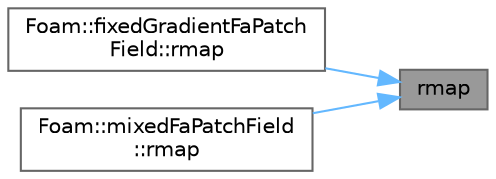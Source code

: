 digraph "rmap"
{
 // LATEX_PDF_SIZE
  bgcolor="transparent";
  edge [fontname=Helvetica,fontsize=10,labelfontname=Helvetica,labelfontsize=10];
  node [fontname=Helvetica,fontsize=10,shape=box,height=0.2,width=0.4];
  rankdir="RL";
  Node1 [id="Node000001",label="rmap",height=0.2,width=0.4,color="gray40", fillcolor="grey60", style="filled", fontcolor="black",tooltip=" "];
  Node1 -> Node2 [id="edge1_Node000001_Node000002",dir="back",color="steelblue1",style="solid",tooltip=" "];
  Node2 [id="Node000002",label="Foam::fixedGradientFaPatch\lField::rmap",height=0.2,width=0.4,color="grey40", fillcolor="white", style="filled",URL="$classFoam_1_1fixedGradientFaPatchField.html#a3e2bd7a6155bb7760f2359f388b2b699",tooltip=" "];
  Node1 -> Node3 [id="edge2_Node000001_Node000003",dir="back",color="steelblue1",style="solid",tooltip=" "];
  Node3 [id="Node000003",label="Foam::mixedFaPatchField\l::rmap",height=0.2,width=0.4,color="grey40", fillcolor="white", style="filled",URL="$classFoam_1_1mixedFaPatchField.html#a3e2bd7a6155bb7760f2359f388b2b699",tooltip=" "];
}
